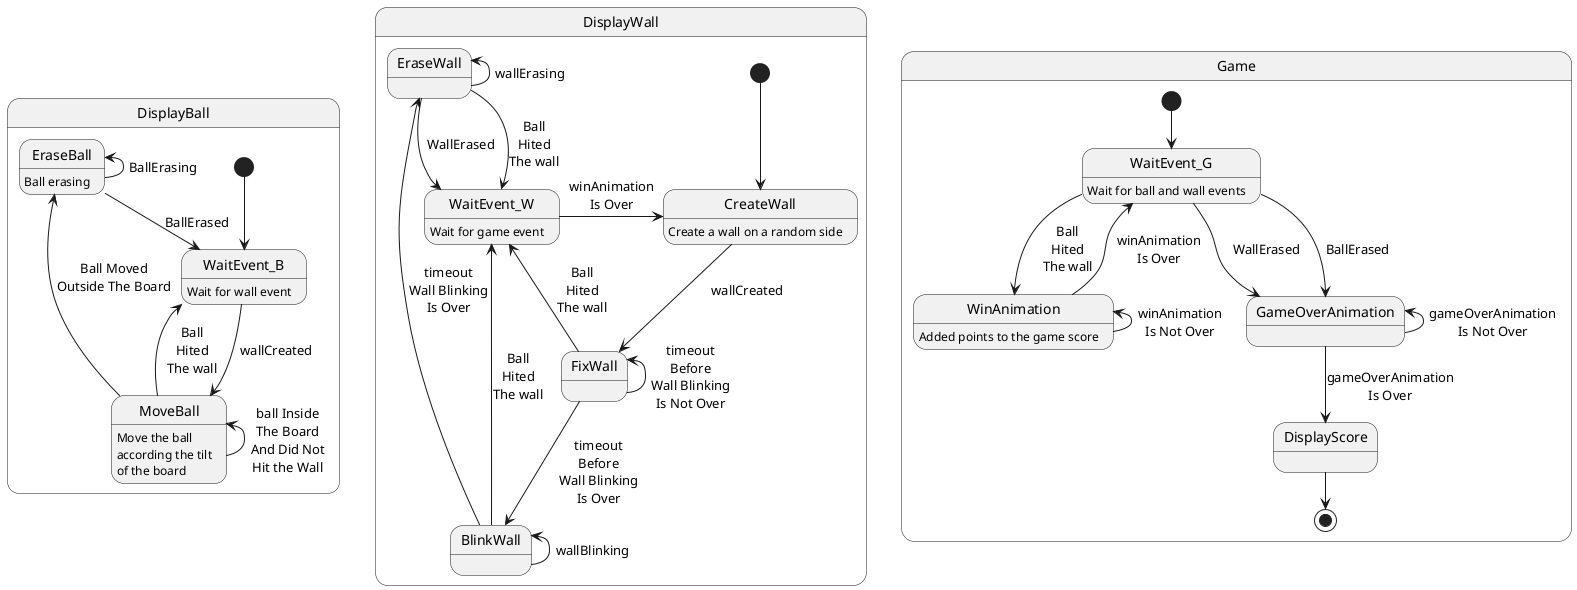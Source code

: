 @startuml

state DisplayBall {
    [*] --> WaitEvent_B

    WaitEvent_B : Wait for wall event
    WaitEvent_B -> MoveBall : wallCreated

    MoveBall : Move the ball\naccording the tilt\nof the board
    MoveBall -up-> MoveBall : ball Inside\nThe Board\nAnd Did Not\nHit the Wall
    MoveBall --> EraseBall :  Ball Moved\nOutside The Board
    MoveBall --> WaitEvent_B : Ball\nHited\nThe wall

    EraseBall : Ball erasing
    EraseBall -up-> EraseBall : BallErasing
    EraseBall --> WaitEvent_B : BallErased

}

state DisplayWall {
    [*] --> CreateWall

    CreateWall : Create a wall on a random side
    CreateWall --> FixWall : wallCreated

    FixWall -up-> FixWall : timeout\nBefore\nWall Blinking\nIs Not Over
    FixWall --> BlinkWall : timeout\nBefore\nWall Blinking\nIs Over
    FixWall ->  WaitEvent_W :  Ball\nHited\nThe wall
    
    BlinkWall -up-> BlinkWall : wallBlinking
    BlinkWall --> EraseWall : timeout\nWall Blinking\nIs Over
    BlinkWall ->  WaitEvent_W :  Ball\nHited\nThe wall

    EraseWall -up-> EraseWall : wallErasing
    EraseWall --> WaitEvent_W : WallErased
    EraseWall ->  WaitEvent_W :  Ball\nHited\nThe wall

    WaitEvent_W : Wait for game event
    WaitEvent_W -> CreateWall : winAnimation\nIs Over
}

state Game {
    [*] --> WaitEvent_G

    WaitEvent_G : Wait for ball and wall events
    WaitEvent_G --> GameOverAnimation : WallErased
    WaitEvent_G --> GameOverAnimation : BallErased

    WaitEvent_G --> WinAnimation : Ball\nHited\nThe wall

    WinAnimation : Added points to the game score
    WinAnimation -up-> WinAnimation : winAnimation\nIs Not Over
    WinAnimation --> WaitEvent_G : winAnimation\nIs Over

    GameOverAnimation -up-> GameOverAnimation : gameOverAnimation\nIs Not Over
    GameOverAnimation --> DisplayScore : gameOverAnimation\nIs Over

    DisplayScore --> [*]
}

@enduml
